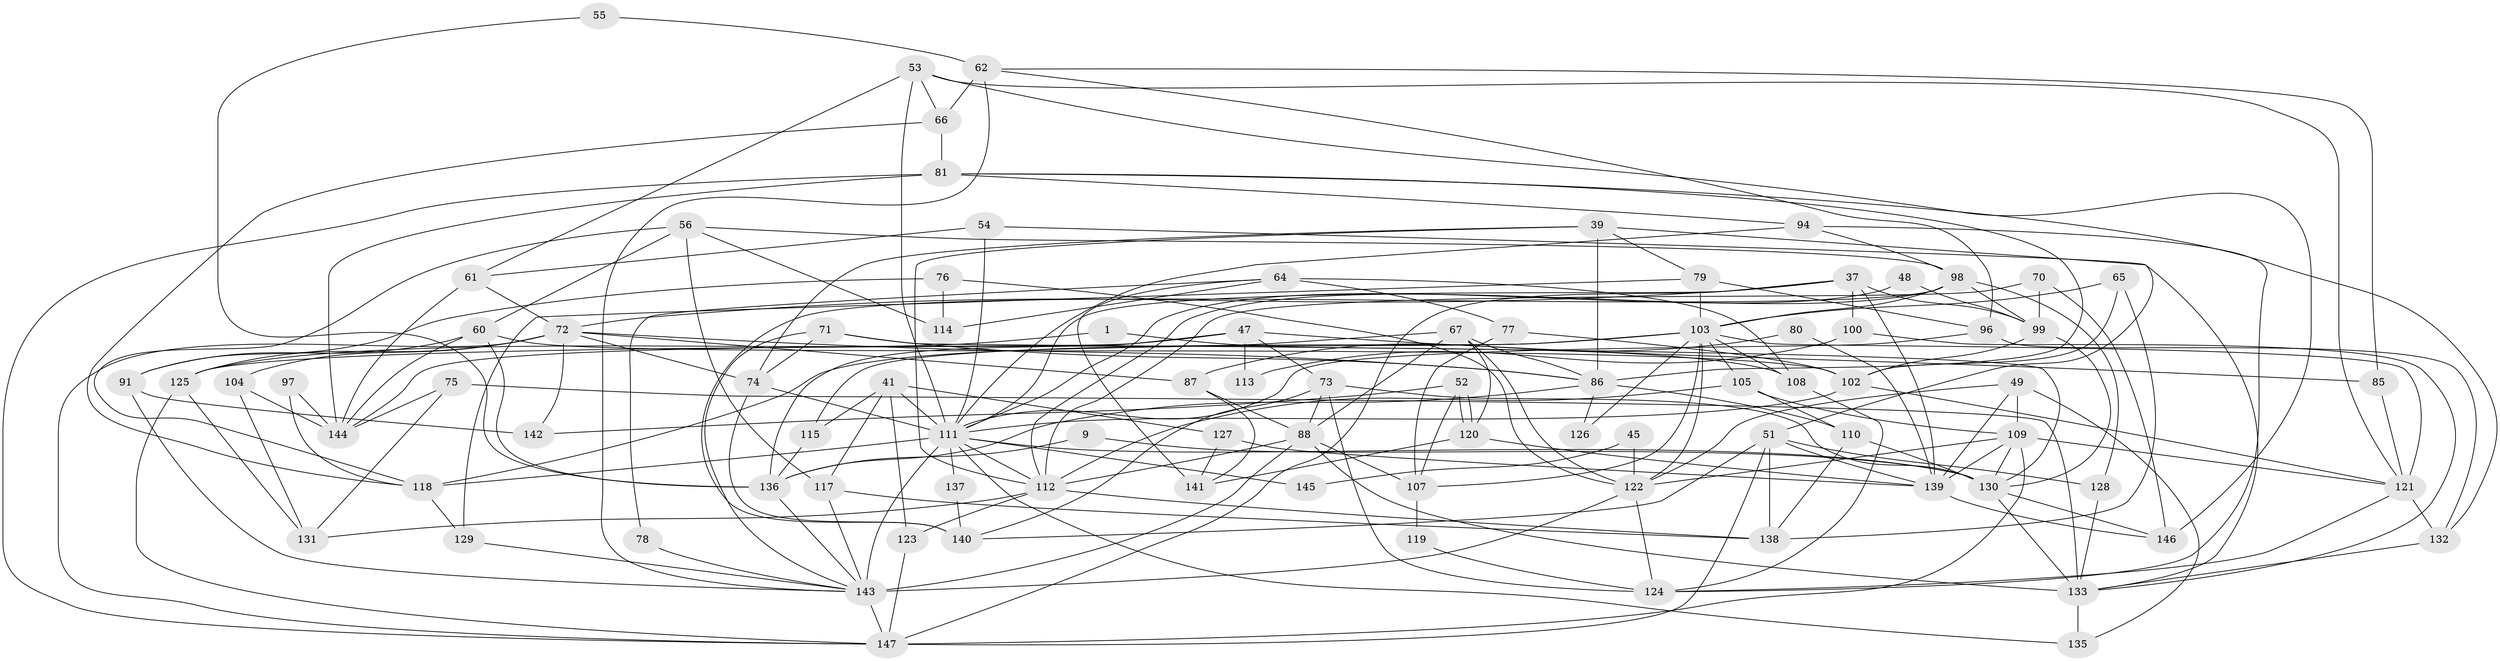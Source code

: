 // original degree distribution, {2: 0.1360544217687075, 3: 0.23129251700680273, 4: 0.3197278911564626, 5: 0.17687074829931973, 7: 0.04081632653061224, 6: 0.08843537414965986, 8: 0.006802721088435374}
// Generated by graph-tools (version 1.1) at 2025/54/03/04/25 21:54:14]
// undirected, 88 vertices, 209 edges
graph export_dot {
graph [start="1"]
  node [color=gray90,style=filled];
  1;
  9;
  37 [super="+24"];
  39;
  41 [super="+7"];
  45;
  47;
  48;
  49 [super="+23"];
  51 [super="+50"];
  52;
  53 [super="+40"];
  54;
  55;
  56 [super="+4"];
  60 [super="+30"];
  61;
  62;
  64;
  65;
  66;
  67 [super="+8"];
  70;
  71;
  72 [super="+14"];
  73 [super="+16"];
  74;
  75;
  76;
  77 [super="+31"];
  78;
  79 [super="+29"];
  80;
  81 [super="+33"];
  85;
  86 [super="+22"];
  87;
  88 [super="+43+84"];
  91;
  94;
  96;
  97;
  98 [super="+28"];
  99 [super="+46+44"];
  100;
  102 [super="+58"];
  103 [super="+27+3+21"];
  104;
  105;
  107 [super="+11"];
  108;
  109 [super="+82"];
  110;
  111 [super="+69+26+101"];
  112 [super="+12+20"];
  113;
  114;
  115;
  117;
  118;
  119;
  120;
  121 [super="+32"];
  122 [super="+34+63+116"];
  123;
  124;
  125;
  126;
  127;
  128;
  129;
  130 [super="+83"];
  131;
  132;
  133 [super="+90"];
  135;
  136 [super="+68"];
  137;
  138;
  139 [super="+59"];
  140;
  141;
  142;
  143 [super="+95+134"];
  144 [super="+15+93"];
  145;
  146;
  147 [super="+19+38"];
  1 -- 108;
  1 -- 125;
  9 -- 136;
  9 -- 130;
  37 -- 139 [weight=2];
  37 -- 100;
  37 -- 72;
  37 -- 111;
  37 -- 99 [weight=3];
  37 -- 147;
  39 -- 74;
  39 -- 79;
  39 -- 86;
  39 -- 51;
  39 -- 112;
  41 -- 127;
  41 -- 123 [weight=2];
  41 -- 115;
  41 -- 117;
  41 -- 111;
  45 -- 145;
  45 -- 122;
  47 -- 144;
  47 -- 85;
  47 -- 113;
  47 -- 136;
  47 -- 73;
  48 -- 111;
  48 -- 99;
  49 -- 109 [weight=2];
  49 -- 139;
  49 -- 135;
  49 -- 122;
  51 -- 147;
  51 -- 128;
  51 -- 139 [weight=2];
  51 -- 138;
  51 -- 140;
  52 -- 142;
  52 -- 120;
  52 -- 120;
  52 -- 107;
  53 -- 111 [weight=2];
  53 -- 66;
  53 -- 146;
  53 -- 61;
  53 -- 121;
  54 -- 111;
  54 -- 61;
  54 -- 133;
  55 -- 62;
  55 -- 136;
  56 -- 114;
  56 -- 118;
  56 -- 117;
  56 -- 60;
  56 -- 98;
  60 -- 136 [weight=2];
  60 -- 102;
  60 -- 91;
  60 -- 144;
  61 -- 72;
  61 -- 144;
  62 -- 66;
  62 -- 85;
  62 -- 96;
  62 -- 143;
  64 -- 141;
  64 -- 77 [weight=2];
  64 -- 78;
  64 -- 108;
  64 -- 114;
  65 -- 103;
  65 -- 102;
  65 -- 138;
  66 -- 118;
  66 -- 81;
  67 -- 120;
  67 -- 118;
  67 -- 86;
  67 -- 122;
  67 -- 88;
  70 -- 146;
  70 -- 112;
  70 -- 99;
  71 -- 74;
  71 -- 130;
  71 -- 86;
  71 -- 143;
  72 -- 104;
  72 -- 74;
  72 -- 87;
  72 -- 125;
  72 -- 142;
  72 -- 86;
  72 -- 147;
  73 -- 140;
  73 -- 130;
  73 -- 124;
  73 -- 88;
  74 -- 140;
  74 -- 111;
  75 -- 131;
  75 -- 144;
  75 -- 133;
  76 -- 91;
  76 -- 114;
  76 -- 122;
  77 -- 107;
  77 -- 102 [weight=2];
  78 -- 143;
  79 -- 103 [weight=2];
  79 -- 96;
  79 -- 129;
  80 -- 139;
  80 -- 87;
  81 -- 94;
  81 -- 132;
  81 -- 144 [weight=2];
  81 -- 86;
  81 -- 147;
  85 -- 121;
  86 -- 136;
  86 -- 126;
  86 -- 110;
  87 -- 141;
  87 -- 88;
  88 -- 143 [weight=2];
  88 -- 133;
  88 -- 112;
  88 -- 107;
  91 -- 143;
  91 -- 142;
  94 -- 124;
  94 -- 111;
  94 -- 98;
  96 -- 132;
  96 -- 111;
  97 -- 118;
  97 -- 144;
  98 -- 112;
  98 -- 128;
  98 -- 140;
  98 -- 99 [weight=2];
  98 -- 103;
  99 -- 102;
  99 -- 130;
  100 -- 113;
  100 -- 133;
  102 -- 121;
  102 -- 111;
  103 -- 125;
  103 -- 126;
  103 -- 105;
  103 -- 115;
  103 -- 107;
  103 -- 108;
  103 -- 121;
  103 -- 122 [weight=3];
  104 -- 144;
  104 -- 131;
  105 -- 110;
  105 -- 109;
  105 -- 112;
  107 -- 119;
  108 -- 124;
  109 -- 130 [weight=3];
  109 -- 147;
  109 -- 139;
  109 -- 121;
  109 -- 122;
  110 -- 130;
  110 -- 138;
  111 -- 145 [weight=2];
  111 -- 130;
  111 -- 118;
  111 -- 135;
  111 -- 112 [weight=2];
  111 -- 137;
  111 -- 143 [weight=2];
  112 -- 131;
  112 -- 138;
  112 -- 123;
  115 -- 136;
  117 -- 138;
  117 -- 143;
  118 -- 129;
  119 -- 124;
  120 -- 141;
  120 -- 139;
  121 -- 132;
  121 -- 124;
  122 -- 124;
  122 -- 143 [weight=4];
  123 -- 147;
  125 -- 131;
  125 -- 147;
  127 -- 141;
  127 -- 139;
  128 -- 133;
  129 -- 143;
  130 -- 146;
  130 -- 133 [weight=2];
  132 -- 133;
  133 -- 135;
  136 -- 143;
  137 -- 140;
  139 -- 146;
  143 -- 147;
}
